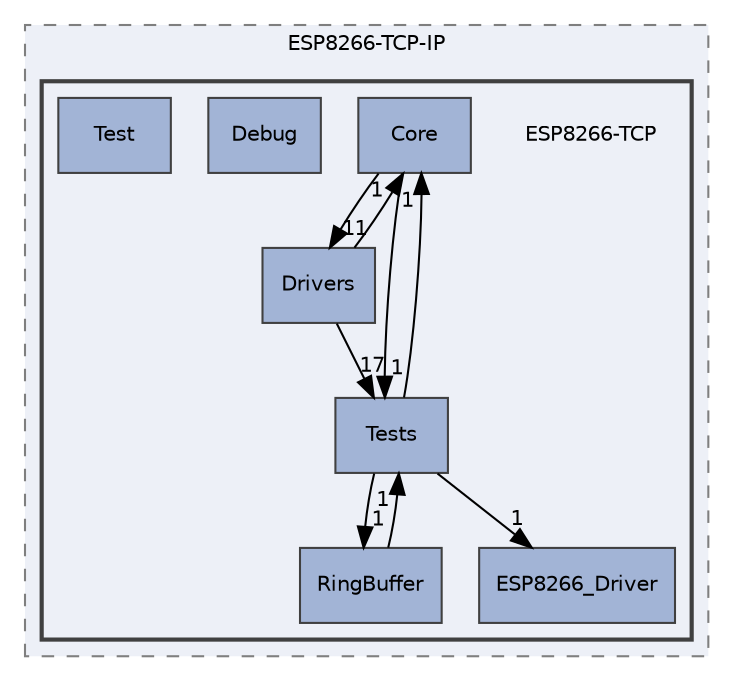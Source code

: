 digraph "C:/Users/Topuz/STM32CubeIDE/workspace_1.6.0/ESP8266-TCP-IP/ESP8266-TCP"
{
 // LATEX_PDF_SIZE
  edge [fontname="Helvetica",fontsize="10",labelfontname="Helvetica",labelfontsize="10"];
  node [fontname="Helvetica",fontsize="10",shape=record];
  compound=true
  subgraph clusterdir_6413aba084afffb78dfe253537bd0154 {
    graph [ bgcolor="#edf0f7", pencolor="grey50", style="filled,dashed,", label="ESP8266-TCP-IP", fontname="Helvetica", fontsize="10", URL="dir_6413aba084afffb78dfe253537bd0154.html"]
  subgraph clusterdir_d6aca0299a5d43c1e78297d4936c59f3 {
    graph [ bgcolor="#edf0f7", pencolor="grey25", style="filled,bold,", label="", fontname="Helvetica", fontsize="10", URL="dir_d6aca0299a5d43c1e78297d4936c59f3.html"]
    dir_d6aca0299a5d43c1e78297d4936c59f3 [shape=plaintext, label="ESP8266-TCP"];
  dir_1eb737c880dadefad37ee8f8d52625dd [shape=box, label="Core", style="filled,", fillcolor="#a2b4d6", color="grey25", URL="dir_1eb737c880dadefad37ee8f8d52625dd.html"];
  dir_534f6d8ddec6a8cb04c59d1b33e6bbd6 [shape=box, label="Debug", style="filled,", fillcolor="#a2b4d6", color="grey25", URL="dir_534f6d8ddec6a8cb04c59d1b33e6bbd6.html"];
  dir_e5981f6b789dd380d6bf43224d7e4f8c [shape=box, label="Drivers", style="filled,", fillcolor="#a2b4d6", color="grey25", URL="dir_e5981f6b789dd380d6bf43224d7e4f8c.html"];
  dir_98f227cb0ffcb3c08632274f7c31a478 [shape=box, label="ESP8266_Driver", style="filled,", fillcolor="#a2b4d6", color="grey25", URL="dir_98f227cb0ffcb3c08632274f7c31a478.html"];
  dir_76289216892c11fc746b92eb19e7d766 [shape=box, label="RingBuffer", style="filled,", fillcolor="#a2b4d6", color="grey25", URL="dir_76289216892c11fc746b92eb19e7d766.html"];
  dir_1fdd9fb0a1d6ef967cbf25ad69286376 [shape=box, label="Test", style="filled,", fillcolor="#a2b4d6", color="grey25", URL="dir_1fdd9fb0a1d6ef967cbf25ad69286376.html"];
  dir_93a4f2ba67183dd39967c0f948e3c2fb [shape=box, label="Tests", style="filled,", fillcolor="#a2b4d6", color="grey25", URL="dir_93a4f2ba67183dd39967c0f948e3c2fb.html"];
  }
  }
  dir_1eb737c880dadefad37ee8f8d52625dd->dir_e5981f6b789dd380d6bf43224d7e4f8c [headlabel="11", labeldistance=1.5 headhref="dir_000002_000010.html"];
  dir_1eb737c880dadefad37ee8f8d52625dd->dir_93a4f2ba67183dd39967c0f948e3c2fb [headlabel="1", labeldistance=1.5 headhref="dir_000002_000043.html"];
  dir_e5981f6b789dd380d6bf43224d7e4f8c->dir_1eb737c880dadefad37ee8f8d52625dd [headlabel="1", labeldistance=1.5 headhref="dir_000010_000002.html"];
  dir_e5981f6b789dd380d6bf43224d7e4f8c->dir_93a4f2ba67183dd39967c0f948e3c2fb [headlabel="17", labeldistance=1.5 headhref="dir_000010_000043.html"];
  dir_76289216892c11fc746b92eb19e7d766->dir_93a4f2ba67183dd39967c0f948e3c2fb [headlabel="1", labeldistance=1.5 headhref="dir_000025_000043.html"];
  dir_93a4f2ba67183dd39967c0f948e3c2fb->dir_1eb737c880dadefad37ee8f8d52625dd [headlabel="1", labeldistance=1.5 headhref="dir_000043_000002.html"];
  dir_93a4f2ba67183dd39967c0f948e3c2fb->dir_76289216892c11fc746b92eb19e7d766 [headlabel="1", labeldistance=1.5 headhref="dir_000043_000025.html"];
  dir_93a4f2ba67183dd39967c0f948e3c2fb->dir_98f227cb0ffcb3c08632274f7c31a478 [headlabel="1", labeldistance=1.5 headhref="dir_000043_000015.html"];
}
